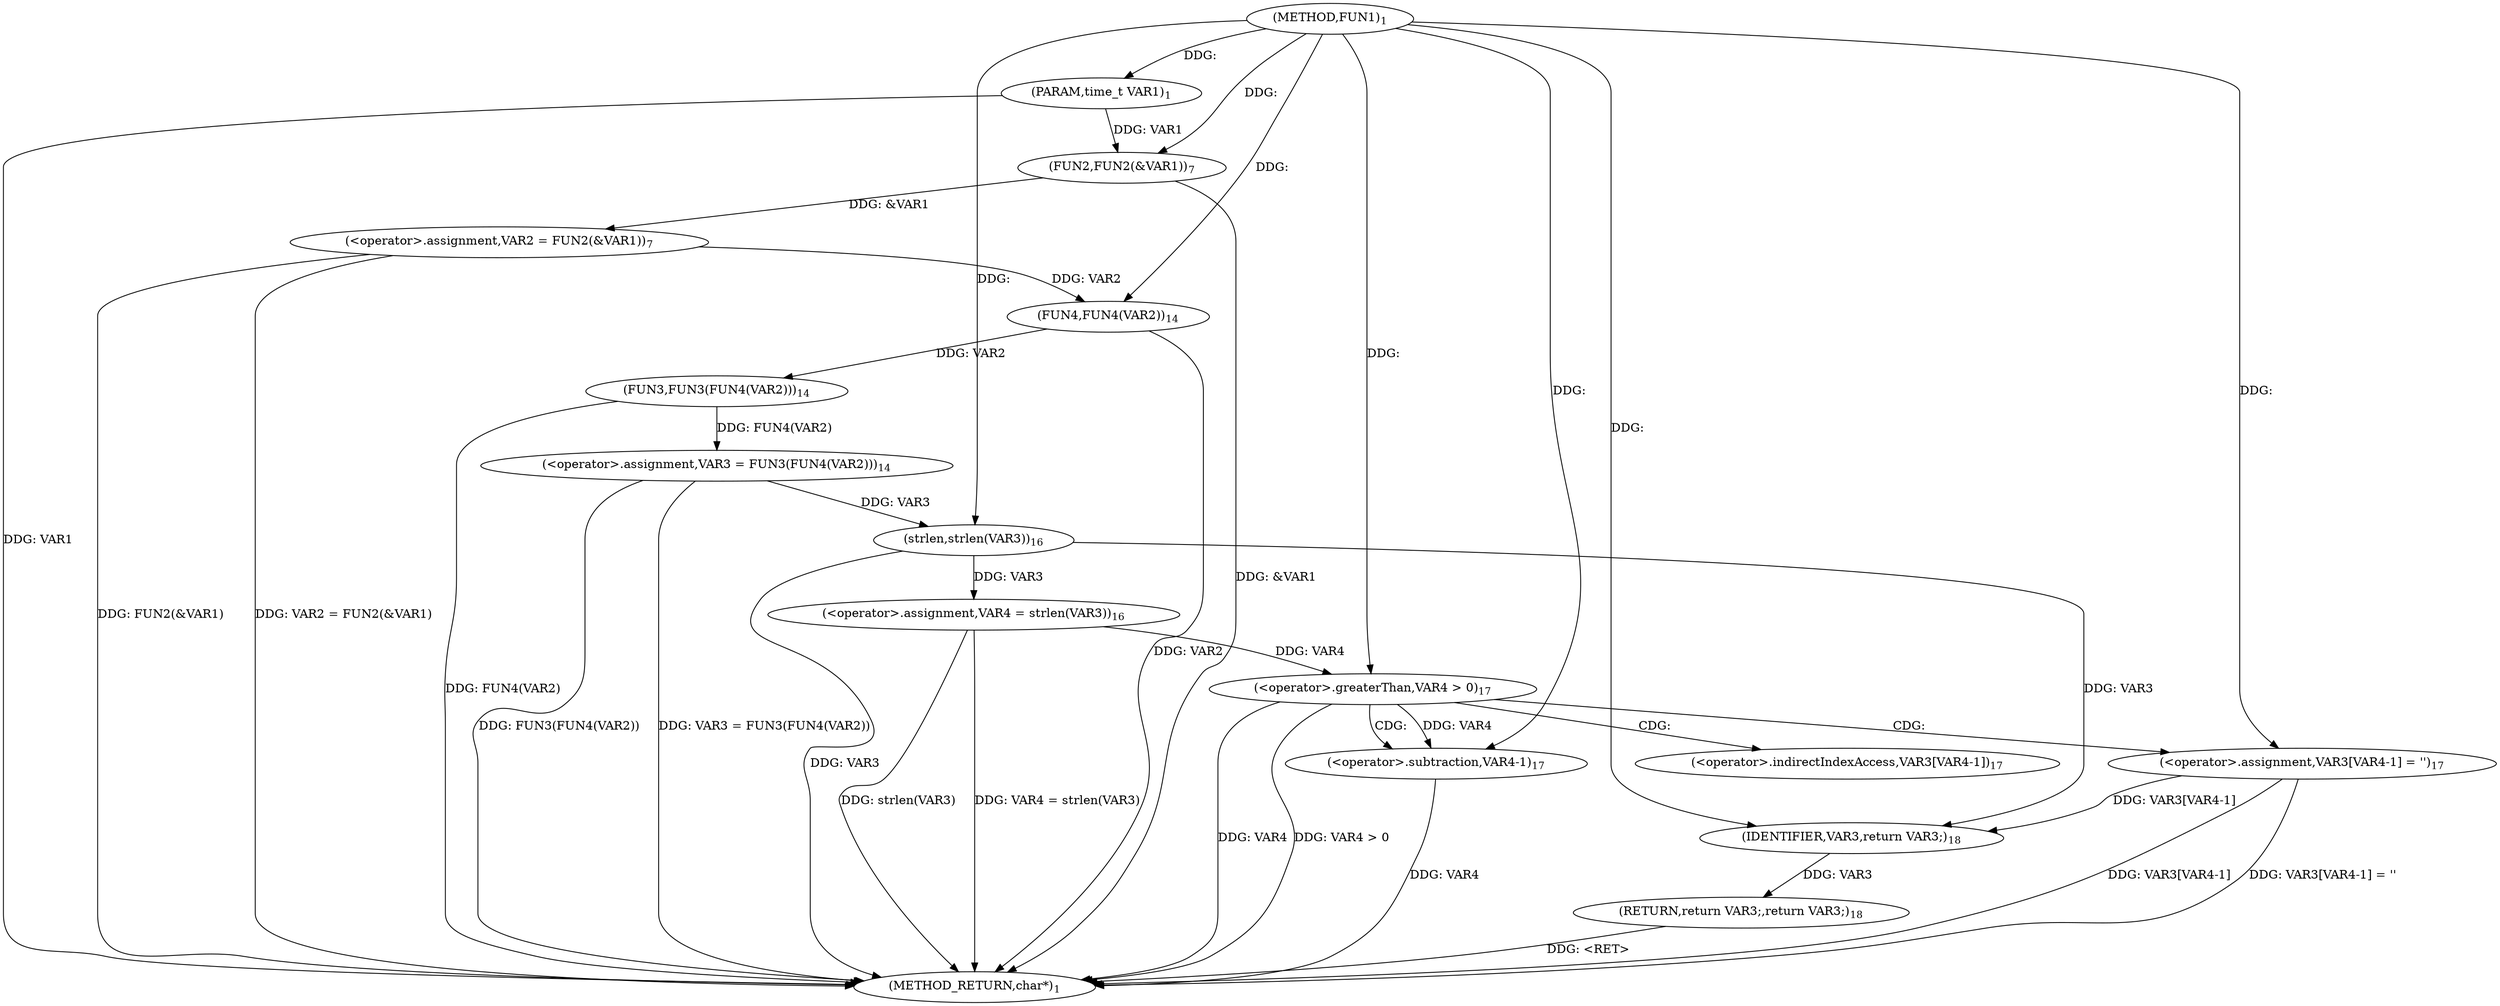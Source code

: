 digraph "FUN1" {  
"8" [label = <(METHOD,FUN1)<SUB>1</SUB>> ]
"42" [label = <(METHOD_RETURN,char*)<SUB>1</SUB>> ]
"9" [label = <(PARAM,time_t VAR1)<SUB>1</SUB>> ]
"14" [label = <(&lt;operator&gt;.assignment,VAR2 = FUN2(&amp;VAR1))<SUB>7</SUB>> ]
"19" [label = <(&lt;operator&gt;.assignment,VAR3 = FUN3(FUN4(VAR2)))<SUB>14</SUB>> ]
"24" [label = <(&lt;operator&gt;.assignment,VAR4 = strlen(VAR3))<SUB>16</SUB>> ]
"40" [label = <(RETURN,return VAR3;,return VAR3;)<SUB>18</SUB>> ]
"29" [label = <(&lt;operator&gt;.greaterThan,VAR4 &gt; 0)<SUB>17</SUB>> ]
"41" [label = <(IDENTIFIER,VAR3,return VAR3;)<SUB>18</SUB>> ]
"16" [label = <(FUN2,FUN2(&amp;VAR1))<SUB>7</SUB>> ]
"21" [label = <(FUN3,FUN3(FUN4(VAR2)))<SUB>14</SUB>> ]
"26" [label = <(strlen,strlen(VAR3))<SUB>16</SUB>> ]
"33" [label = <(&lt;operator&gt;.assignment,VAR3[VAR4-1] = '')<SUB>17</SUB>> ]
"22" [label = <(FUN4,FUN4(VAR2))<SUB>14</SUB>> ]
"36" [label = <(&lt;operator&gt;.subtraction,VAR4-1)<SUB>17</SUB>> ]
"34" [label = <(&lt;operator&gt;.indirectIndexAccess,VAR3[VAR4-1])<SUB>17</SUB>> ]
  "40" -> "42"  [ label = "DDG: &lt;RET&gt;"] 
  "9" -> "42"  [ label = "DDG: VAR1"] 
  "16" -> "42"  [ label = "DDG: &amp;VAR1"] 
  "14" -> "42"  [ label = "DDG: FUN2(&amp;VAR1)"] 
  "14" -> "42"  [ label = "DDG: VAR2 = FUN2(&amp;VAR1)"] 
  "22" -> "42"  [ label = "DDG: VAR2"] 
  "21" -> "42"  [ label = "DDG: FUN4(VAR2)"] 
  "19" -> "42"  [ label = "DDG: FUN3(FUN4(VAR2))"] 
  "19" -> "42"  [ label = "DDG: VAR3 = FUN3(FUN4(VAR2))"] 
  "26" -> "42"  [ label = "DDG: VAR3"] 
  "24" -> "42"  [ label = "DDG: strlen(VAR3)"] 
  "24" -> "42"  [ label = "DDG: VAR4 = strlen(VAR3)"] 
  "29" -> "42"  [ label = "DDG: VAR4"] 
  "29" -> "42"  [ label = "DDG: VAR4 &gt; 0"] 
  "36" -> "42"  [ label = "DDG: VAR4"] 
  "33" -> "42"  [ label = "DDG: VAR3[VAR4-1]"] 
  "33" -> "42"  [ label = "DDG: VAR3[VAR4-1] = ''"] 
  "8" -> "9"  [ label = "DDG: "] 
  "16" -> "14"  [ label = "DDG: &amp;VAR1"] 
  "21" -> "19"  [ label = "DDG: FUN4(VAR2)"] 
  "26" -> "24"  [ label = "DDG: VAR3"] 
  "41" -> "40"  [ label = "DDG: VAR3"] 
  "33" -> "41"  [ label = "DDG: VAR3[VAR4-1]"] 
  "26" -> "41"  [ label = "DDG: VAR3"] 
  "8" -> "41"  [ label = "DDG: "] 
  "9" -> "16"  [ label = "DDG: VAR1"] 
  "8" -> "16"  [ label = "DDG: "] 
  "22" -> "21"  [ label = "DDG: VAR2"] 
  "19" -> "26"  [ label = "DDG: VAR3"] 
  "8" -> "26"  [ label = "DDG: "] 
  "24" -> "29"  [ label = "DDG: VAR4"] 
  "8" -> "29"  [ label = "DDG: "] 
  "8" -> "33"  [ label = "DDG: "] 
  "14" -> "22"  [ label = "DDG: VAR2"] 
  "8" -> "22"  [ label = "DDG: "] 
  "29" -> "36"  [ label = "DDG: VAR4"] 
  "8" -> "36"  [ label = "DDG: "] 
  "29" -> "34"  [ label = "CDG: "] 
  "29" -> "33"  [ label = "CDG: "] 
  "29" -> "36"  [ label = "CDG: "] 
}
